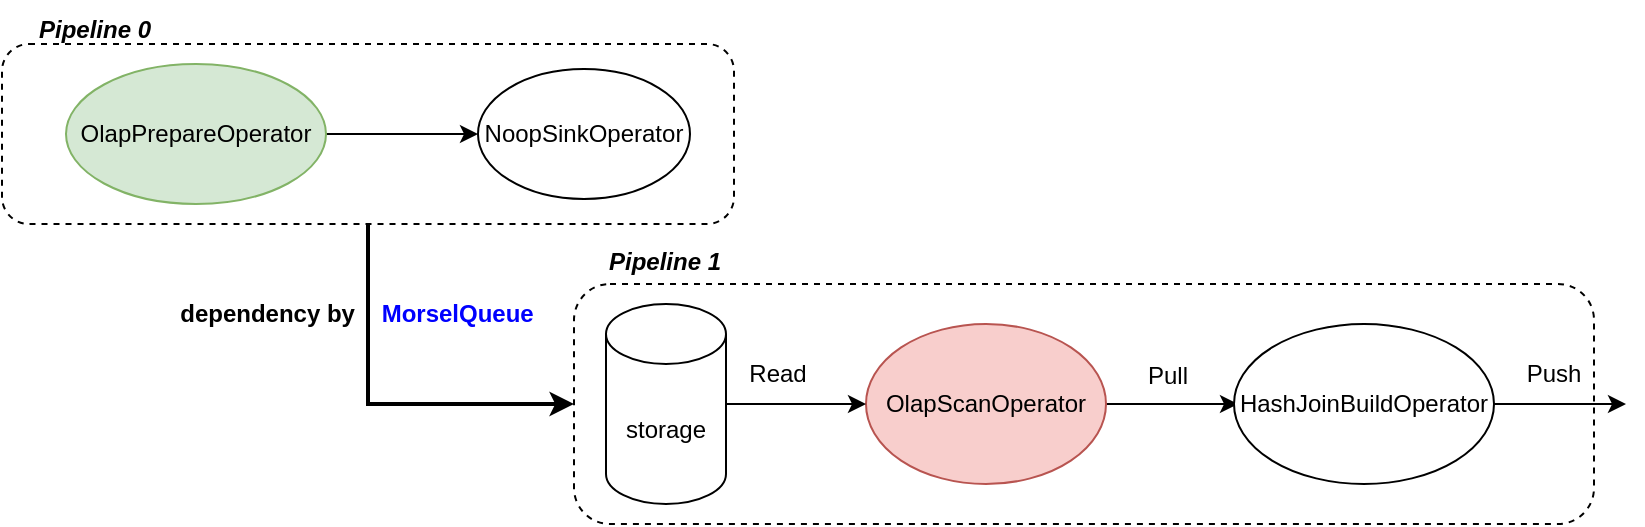 <mxfile version="21.6.6" type="device">
  <diagram name="第 1 页" id="i2Zv9Ewm32RonlviyjE5">
    <mxGraphModel dx="615" dy="418" grid="1" gridSize="10" guides="1" tooltips="1" connect="1" arrows="1" fold="1" page="1" pageScale="1" pageWidth="827" pageHeight="1169" math="0" shadow="0">
      <root>
        <mxCell id="0" />
        <mxCell id="1" parent="0" />
        <mxCell id="FMQBcn353J0ZzZ8g8S_0-35" value="" style="edgeStyle=orthogonalEdgeStyle;rounded=0;orthogonalLoop=1;jettySize=auto;html=1;" edge="1" parent="1" source="FMQBcn353J0ZzZ8g8S_0-2">
          <mxGeometry relative="1" as="geometry">
            <mxPoint x="622" y="350" as="targetPoint" />
          </mxGeometry>
        </mxCell>
        <mxCell id="FMQBcn353J0ZzZ8g8S_0-2" value="OlapScanOperator" style="ellipse;whiteSpace=wrap;html=1;fillColor=#f8cecc;strokeColor=#b85450;" vertex="1" parent="1">
          <mxGeometry x="436" y="310" width="120" height="80" as="geometry" />
        </mxCell>
        <mxCell id="FMQBcn353J0ZzZ8g8S_0-63" style="edgeStyle=orthogonalEdgeStyle;rounded=0;orthogonalLoop=1;jettySize=auto;html=1;exitX=1;exitY=0.5;exitDx=0;exitDy=0;exitPerimeter=0;entryX=0;entryY=0.5;entryDx=0;entryDy=0;" edge="1" parent="1" source="FMQBcn353J0ZzZ8g8S_0-7" target="FMQBcn353J0ZzZ8g8S_0-2">
          <mxGeometry relative="1" as="geometry" />
        </mxCell>
        <mxCell id="FMQBcn353J0ZzZ8g8S_0-7" value="storage" style="shape=cylinder3;whiteSpace=wrap;html=1;boundedLbl=1;backgroundOutline=1;size=15;" vertex="1" parent="1">
          <mxGeometry x="306" y="300" width="60" height="100" as="geometry" />
        </mxCell>
        <mxCell id="FMQBcn353J0ZzZ8g8S_0-39" value="" style="edgeStyle=orthogonalEdgeStyle;rounded=0;orthogonalLoop=1;jettySize=auto;html=1;" edge="1" parent="1" source="FMQBcn353J0ZzZ8g8S_0-40" target="FMQBcn353J0ZzZ8g8S_0-43">
          <mxGeometry relative="1" as="geometry" />
        </mxCell>
        <mxCell id="FMQBcn353J0ZzZ8g8S_0-40" value="OlapPrepareOperator" style="ellipse;whiteSpace=wrap;html=1;fillColor=#d5e8d4;strokeColor=#82b366;" vertex="1" parent="1">
          <mxGeometry x="36" y="180" width="130" height="70" as="geometry" />
        </mxCell>
        <mxCell id="FMQBcn353J0ZzZ8g8S_0-43" value="NoopSinkOperator" style="ellipse;whiteSpace=wrap;html=1;" vertex="1" parent="1">
          <mxGeometry x="242" y="182.5" width="106" height="65" as="geometry" />
        </mxCell>
        <mxCell id="FMQBcn353J0ZzZ8g8S_0-59" value="Push" style="text;html=1;strokeColor=none;fillColor=none;align=center;verticalAlign=middle;whiteSpace=wrap;rounded=0;" vertex="1" parent="1">
          <mxGeometry x="760" y="320" width="40" height="30" as="geometry" />
        </mxCell>
        <mxCell id="FMQBcn353J0ZzZ8g8S_0-64" value="Read" style="text;html=1;strokeColor=none;fillColor=none;align=center;verticalAlign=middle;whiteSpace=wrap;rounded=0;" vertex="1" parent="1">
          <mxGeometry x="372" y="320" width="40" height="30" as="geometry" />
        </mxCell>
        <mxCell id="FMQBcn353J0ZzZ8g8S_0-70" style="edgeStyle=orthogonalEdgeStyle;rounded=0;orthogonalLoop=1;jettySize=auto;html=1;entryX=0;entryY=0.5;entryDx=0;entryDy=0;strokeWidth=2;" edge="1" parent="1" source="FMQBcn353J0ZzZ8g8S_0-65" target="FMQBcn353J0ZzZ8g8S_0-67">
          <mxGeometry relative="1" as="geometry" />
        </mxCell>
        <mxCell id="FMQBcn353J0ZzZ8g8S_0-65" value="" style="rounded=1;whiteSpace=wrap;html=1;fillColor=none;dashed=1;" vertex="1" parent="1">
          <mxGeometry x="4" y="170" width="366" height="90" as="geometry" />
        </mxCell>
        <mxCell id="FMQBcn353J0ZzZ8g8S_0-66" value="HashJoinBuildOperator" style="ellipse;whiteSpace=wrap;html=1;" vertex="1" parent="1">
          <mxGeometry x="620" y="310" width="130" height="80" as="geometry" />
        </mxCell>
        <mxCell id="FMQBcn353J0ZzZ8g8S_0-67" value="" style="rounded=1;whiteSpace=wrap;html=1;fillColor=none;dashed=1;" vertex="1" parent="1">
          <mxGeometry x="290" y="290" width="510" height="120" as="geometry" />
        </mxCell>
        <mxCell id="FMQBcn353J0ZzZ8g8S_0-68" value="" style="edgeStyle=orthogonalEdgeStyle;rounded=0;orthogonalLoop=1;jettySize=auto;html=1;" edge="1" parent="1">
          <mxGeometry relative="1" as="geometry">
            <mxPoint x="750" y="350" as="sourcePoint" />
            <mxPoint x="816" y="350" as="targetPoint" />
          </mxGeometry>
        </mxCell>
        <mxCell id="FMQBcn353J0ZzZ8g8S_0-69" value="Pull" style="text;html=1;strokeColor=none;fillColor=none;align=center;verticalAlign=middle;whiteSpace=wrap;rounded=0;" vertex="1" parent="1">
          <mxGeometry x="567" y="321" width="40" height="30" as="geometry" />
        </mxCell>
        <mxCell id="FMQBcn353J0ZzZ8g8S_0-71" value="&lt;b&gt;dependency by&amp;nbsp; &amp;nbsp; &lt;font color=&quot;#0000ff&quot;&gt;MorselQueue&lt;/font&gt;&lt;/b&gt;" style="text;html=1;strokeColor=none;fillColor=none;align=center;verticalAlign=middle;whiteSpace=wrap;rounded=0;strokeWidth=2;" vertex="1" parent="1">
          <mxGeometry x="82" y="290" width="199" height="30" as="geometry" />
        </mxCell>
        <mxCell id="FMQBcn353J0ZzZ8g8S_0-72" value="&lt;i&gt;&lt;b&gt;Pipeline 0&lt;/b&gt;&lt;/i&gt;" style="text;html=1;align=center;verticalAlign=middle;resizable=0;points=[];autosize=1;strokeColor=none;fillColor=none;" vertex="1" parent="1">
          <mxGeometry x="10" y="148" width="80" height="30" as="geometry" />
        </mxCell>
        <mxCell id="FMQBcn353J0ZzZ8g8S_0-73" value="&lt;i&gt;&lt;b&gt;Pipeline 1&lt;/b&gt;&lt;/i&gt;" style="text;html=1;align=center;verticalAlign=middle;resizable=0;points=[];autosize=1;strokeColor=none;fillColor=none;" vertex="1" parent="1">
          <mxGeometry x="295" y="264" width="80" height="30" as="geometry" />
        </mxCell>
      </root>
    </mxGraphModel>
  </diagram>
</mxfile>
